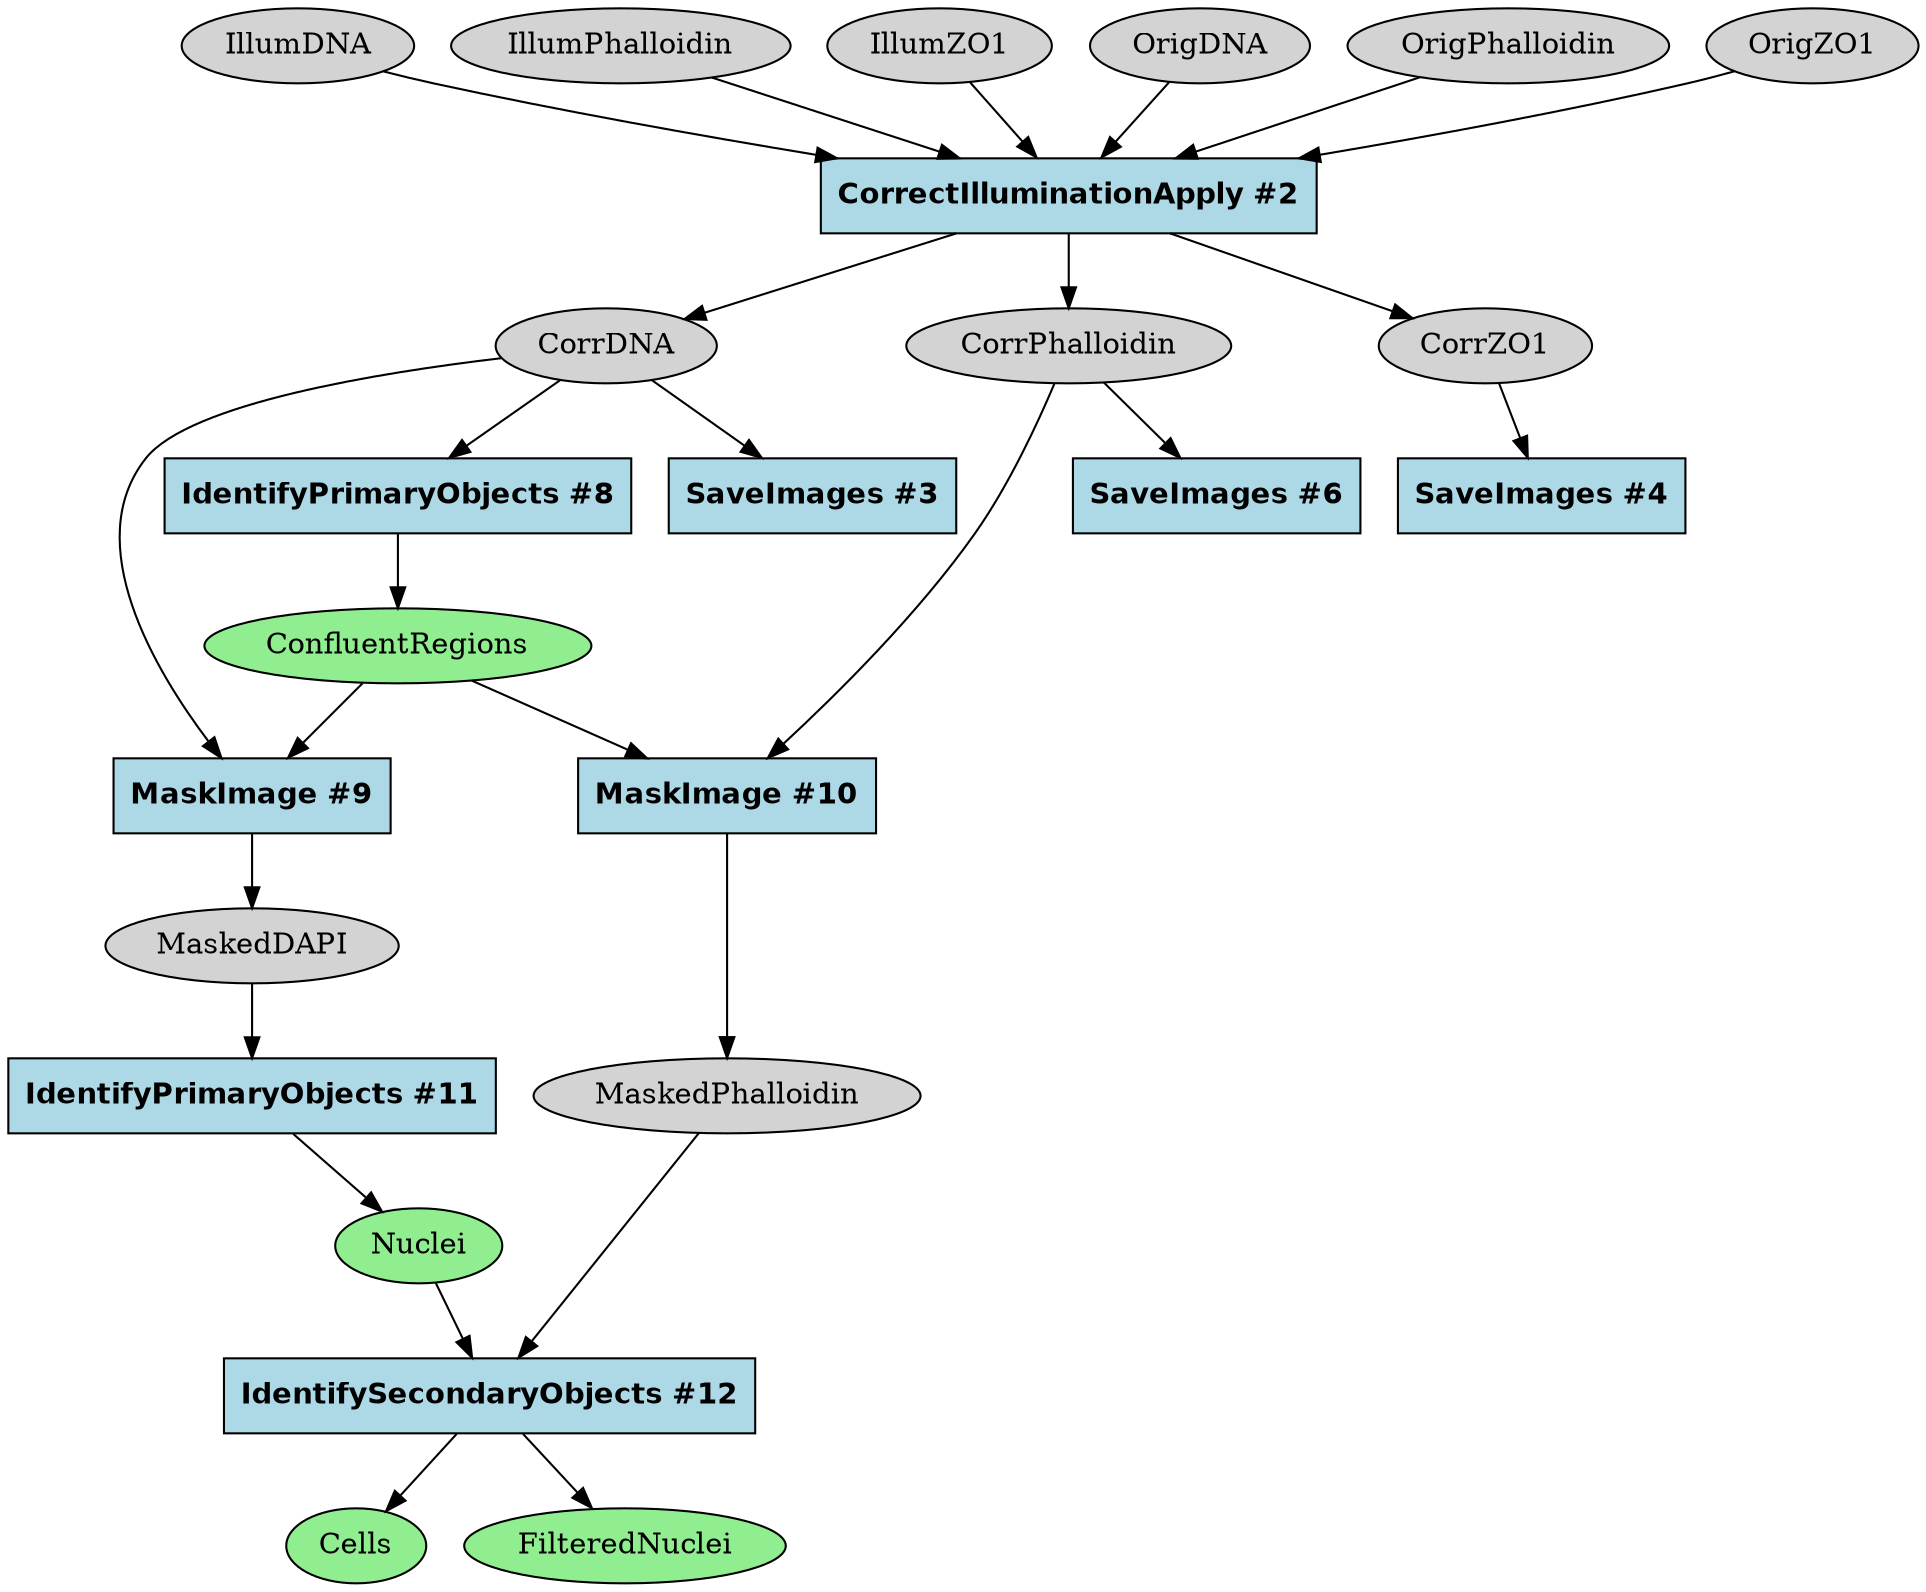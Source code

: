 strict digraph {
CorrectIlluminationApply_8573c279 [type=module, label="CorrectIlluminationApply #2", module_name=CorrectIlluminationApply, module_num=2, original_num=2, stable_id="CorrectIlluminationApply_8573c279", enabled=True, shape=box, style=filled, fillcolor=lightblue, fontname="Helvetica-Bold"];
IdentifyPrimaryObjects_4743fae2 [type=module, label="IdentifyPrimaryObjects #8", module_name=IdentifyPrimaryObjects, module_num=8, original_num=8, stable_id="IdentifyPrimaryObjects_4743fae2", enabled=True, shape=box, style=filled, fillcolor=lightblue, fontname="Helvetica-Bold"];
IdentifyPrimaryObjects_e1e3e538 [type=module, label="IdentifyPrimaryObjects #11", module_name=IdentifyPrimaryObjects, module_num=11, original_num=11, stable_id="IdentifyPrimaryObjects_e1e3e538", enabled=True, shape=box, style=filled, fillcolor=lightblue, fontname="Helvetica-Bold"];
IdentifySecondaryObjects_29f0b8e7 [type=module, label="IdentifySecondaryObjects #12", module_name=IdentifySecondaryObjects, module_num=12, original_num=12, stable_id="IdentifySecondaryObjects_29f0b8e7", enabled=True, shape=box, style=filled, fillcolor=lightblue, fontname="Helvetica-Bold"];
MaskImage_62e19bc9 [type=module, label="MaskImage #9", module_name=MaskImage, module_num=9, original_num=9, stable_id="MaskImage_62e19bc9", enabled=True, shape=box, style=filled, fillcolor=lightblue, fontname="Helvetica-Bold"];
MaskImage_d44cf38d [type=module, label="MaskImage #10", module_name=MaskImage, module_num=10, original_num=10, stable_id="MaskImage_d44cf38d", enabled=True, shape=box, style=filled, fillcolor=lightblue, fontname="Helvetica-Bold"];
SaveImages_5d0640de [type=module, label="SaveImages #4", module_name=SaveImages, module_num=4, original_num=4, stable_id="SaveImages_5d0640de", enabled=True, shape=box, style=filled, fillcolor=lightblue, fontname="Helvetica-Bold"];
SaveImages_9739318e [type=module, label="SaveImages #6", module_name=SaveImages, module_num=6, original_num=6, stable_id="SaveImages_9739318e", enabled=True, shape=box, style=filled, fillcolor=lightblue, fontname="Helvetica-Bold"];
SaveImages_f7493a0 [type=module, label="SaveImages #3", module_name=SaveImages, module_num=3, original_num=3, stable_id="SaveImages_f7493a0", enabled=True, shape=box, style=filled, fillcolor=lightblue, fontname="Helvetica-Bold"];
image__CorrDNA [type=image, label=CorrDNA, shape=ellipse, style=filled, fillcolor=lightgray];
image__CorrPhalloidin [type=image, label=CorrPhalloidin, shape=ellipse, style=filled, fillcolor=lightgray];
image__CorrZO1 [type=image, label=CorrZO1, shape=ellipse, style=filled, fillcolor=lightgray];
image__IllumDNA [type=image, label=IllumDNA, shape=ellipse, style=filled, fillcolor=lightgray];
image__IllumPhalloidin [type=image, label=IllumPhalloidin, shape=ellipse, style=filled, fillcolor=lightgray];
image__IllumZO1 [type=image, label=IllumZO1, shape=ellipse, style=filled, fillcolor=lightgray];
image__MaskedDAPI [type=image, label=MaskedDAPI, shape=ellipse, style=filled, fillcolor=lightgray];
image__MaskedPhalloidin [type=image, label=MaskedPhalloidin, shape=ellipse, style=filled, fillcolor=lightgray];
image__OrigDNA [type=image, label=OrigDNA, shape=ellipse, style=filled, fillcolor=lightgray];
image__OrigPhalloidin [type=image, label=OrigPhalloidin, shape=ellipse, style=filled, fillcolor=lightgray];
image__OrigZO1 [type=image, label=OrigZO1, shape=ellipse, style=filled, fillcolor=lightgray];
object__Cells [type=object, label=Cells, shape=ellipse, style=filled, fillcolor=lightgreen];
object__ConfluentRegions [type=object, label=ConfluentRegions, shape=ellipse, style=filled, fillcolor=lightgreen];
object__FilteredNuclei [type=object, label=FilteredNuclei, shape=ellipse, style=filled, fillcolor=lightgreen];
object__Nuclei [type=object, label=Nuclei, shape=ellipse, style=filled, fillcolor=lightgreen];
CorrectIlluminationApply_8573c279 -> image__CorrDNA [type="image_output"];
CorrectIlluminationApply_8573c279 -> image__CorrPhalloidin [type="image_output"];
CorrectIlluminationApply_8573c279 -> image__CorrZO1 [type="image_output"];
IdentifyPrimaryObjects_4743fae2 -> object__ConfluentRegions [type="object_output"];
IdentifyPrimaryObjects_e1e3e538 -> object__Nuclei [type="object_output"];
IdentifySecondaryObjects_29f0b8e7 -> object__Cells [type="object_output"];
IdentifySecondaryObjects_29f0b8e7 -> object__FilteredNuclei [type="object_output"];
MaskImage_62e19bc9 -> image__MaskedDAPI [type="image_output"];
MaskImage_d44cf38d -> image__MaskedPhalloidin [type="image_output"];
image__CorrDNA -> IdentifyPrimaryObjects_4743fae2 [type="image_input"];
image__CorrDNA -> MaskImage_62e19bc9 [type="image_input"];
image__CorrDNA -> SaveImages_f7493a0 [type="image_input"];
image__CorrPhalloidin -> MaskImage_d44cf38d [type="image_input"];
image__CorrPhalloidin -> SaveImages_9739318e [type="image_input"];
image__CorrZO1 -> SaveImages_5d0640de [type="image_input"];
image__IllumDNA -> CorrectIlluminationApply_8573c279 [type="image_input"];
image__IllumPhalloidin -> CorrectIlluminationApply_8573c279 [type="image_input"];
image__IllumZO1 -> CorrectIlluminationApply_8573c279 [type="image_input"];
image__MaskedDAPI -> IdentifyPrimaryObjects_e1e3e538 [type="image_input"];
image__MaskedPhalloidin -> IdentifySecondaryObjects_29f0b8e7 [type="image_input"];
image__OrigDNA -> CorrectIlluminationApply_8573c279 [type="image_input"];
image__OrigPhalloidin -> CorrectIlluminationApply_8573c279 [type="image_input"];
image__OrigZO1 -> CorrectIlluminationApply_8573c279 [type="image_input"];
object__ConfluentRegions -> MaskImage_62e19bc9 [type="object_input"];
object__ConfluentRegions -> MaskImage_d44cf38d [type="object_input"];
object__Nuclei -> IdentifySecondaryObjects_29f0b8e7 [type="object_input"];
}
